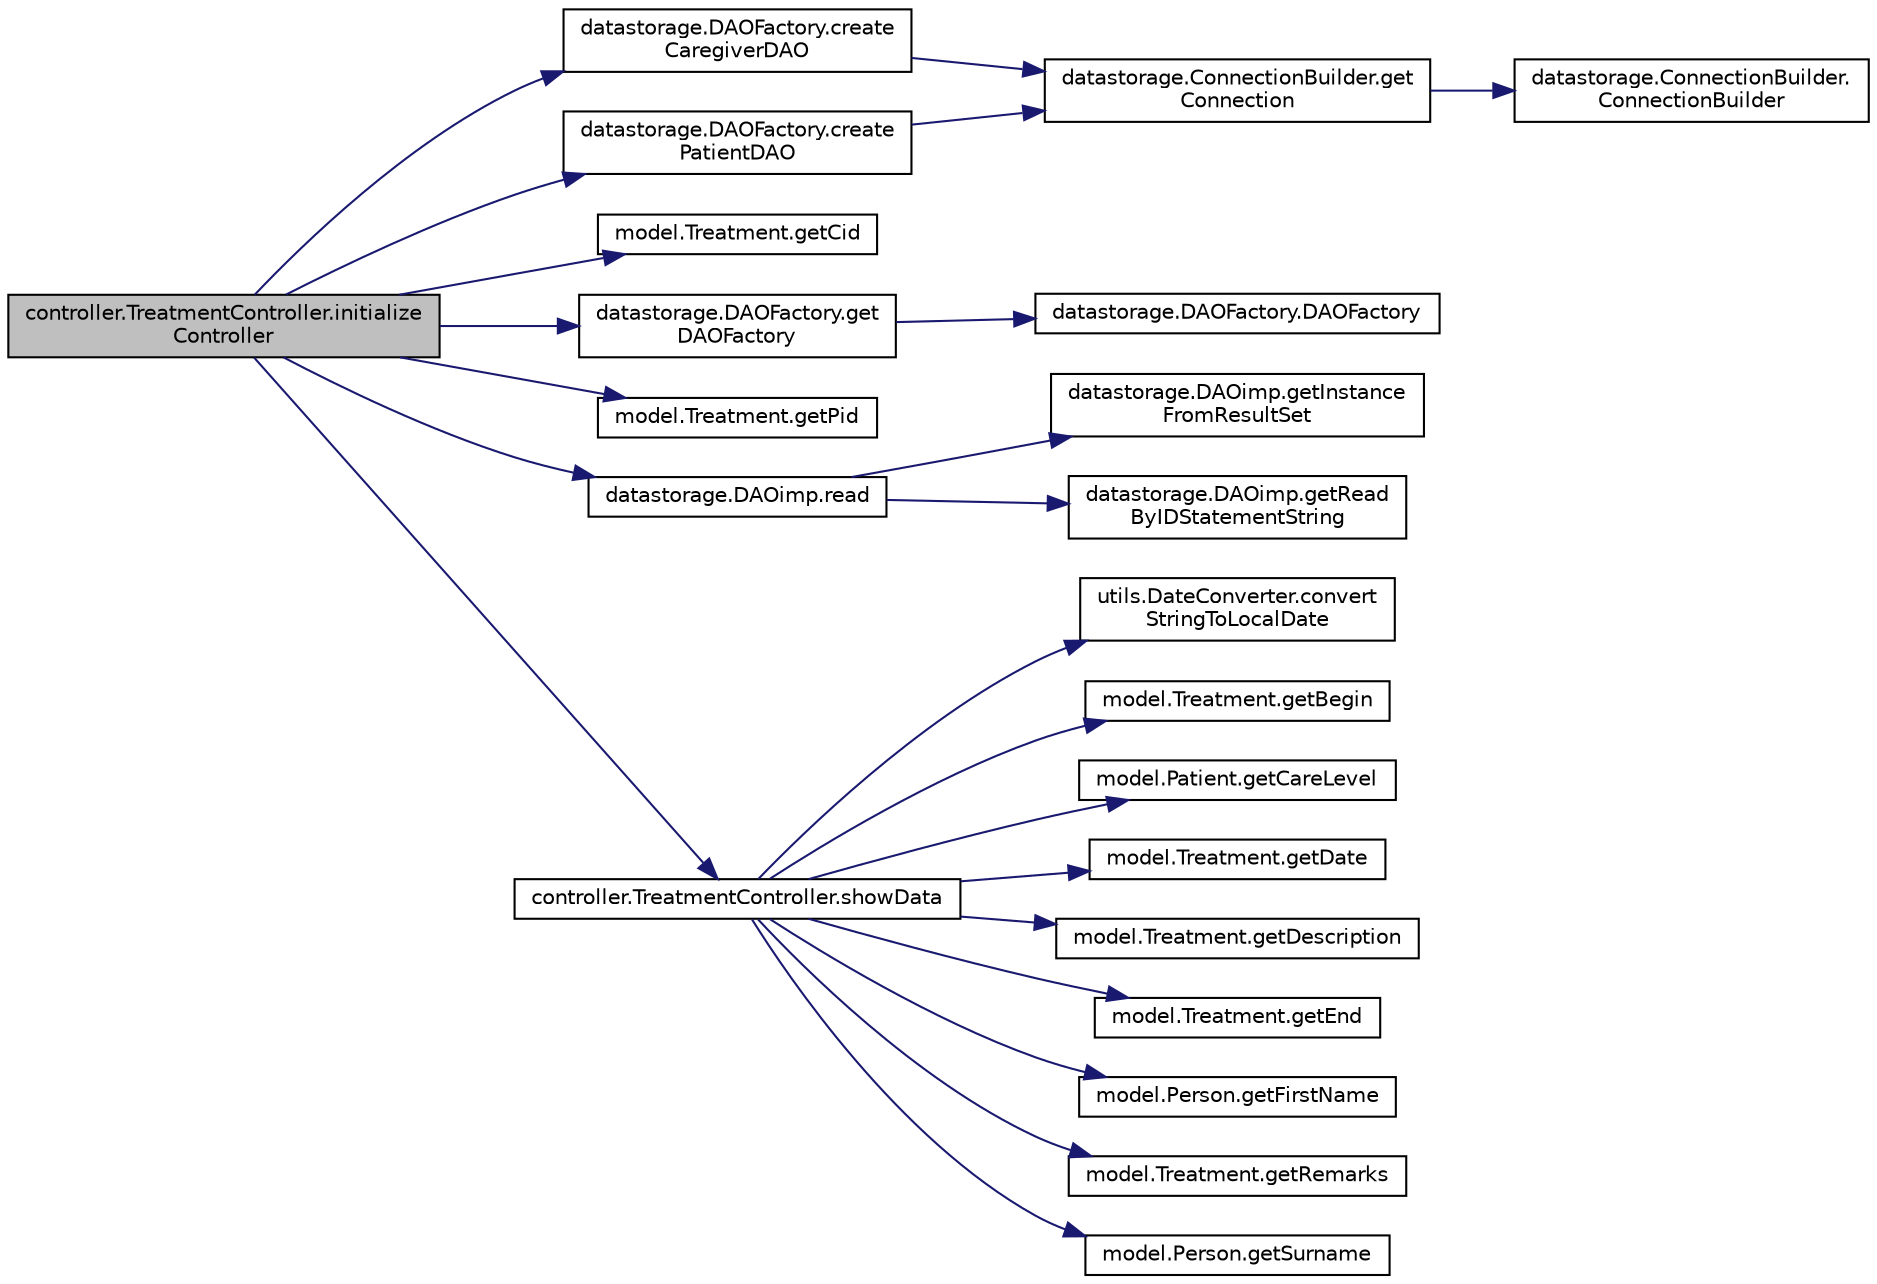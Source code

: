 digraph "controller.TreatmentController.initializeController"
{
 // LATEX_PDF_SIZE
  edge [fontname="Helvetica",fontsize="10",labelfontname="Helvetica",labelfontsize="10"];
  node [fontname="Helvetica",fontsize="10",shape=record];
  rankdir="LR";
  Node1 [label="controller.TreatmentController.initialize\lController",height=0.2,width=0.4,color="black", fillcolor="grey75", style="filled", fontcolor="black",tooltip=" "];
  Node1 -> Node2 [color="midnightblue",fontsize="10",style="solid",fontname="Helvetica"];
  Node2 [label="datastorage.DAOFactory.create\lCaregiverDAO",height=0.2,width=0.4,color="black", fillcolor="white", style="filled",URL="$classdatastorage_1_1_d_a_o_factory.html#a245dea0aa1e64652b90cd158b9c5c0d2",tooltip=" "];
  Node2 -> Node3 [color="midnightblue",fontsize="10",style="solid",fontname="Helvetica"];
  Node3 [label="datastorage.ConnectionBuilder.get\lConnection",height=0.2,width=0.4,color="black", fillcolor="white", style="filled",URL="$classdatastorage_1_1_connection_builder.html#a217c33442528663e5d3199ade7c19ed1",tooltip=" "];
  Node3 -> Node4 [color="midnightblue",fontsize="10",style="solid",fontname="Helvetica"];
  Node4 [label="datastorage.ConnectionBuilder.\lConnectionBuilder",height=0.2,width=0.4,color="black", fillcolor="white", style="filled",URL="$classdatastorage_1_1_connection_builder.html#a9af3a7f1e527e35fae23c4e06e6494e7",tooltip=" "];
  Node1 -> Node5 [color="midnightblue",fontsize="10",style="solid",fontname="Helvetica"];
  Node5 [label="datastorage.DAOFactory.create\lPatientDAO",height=0.2,width=0.4,color="black", fillcolor="white", style="filled",URL="$classdatastorage_1_1_d_a_o_factory.html#abfd67b61c9fd5dc63362422bc30ca5e3",tooltip=" "];
  Node5 -> Node3 [color="midnightblue",fontsize="10",style="solid",fontname="Helvetica"];
  Node1 -> Node6 [color="midnightblue",fontsize="10",style="solid",fontname="Helvetica"];
  Node6 [label="model.Treatment.getCid",height=0.2,width=0.4,color="black", fillcolor="white", style="filled",URL="$classmodel_1_1_treatment.html#a6cde93938d40a80388fc3f22e5dd2ddd",tooltip=" "];
  Node1 -> Node7 [color="midnightblue",fontsize="10",style="solid",fontname="Helvetica"];
  Node7 [label="datastorage.DAOFactory.get\lDAOFactory",height=0.2,width=0.4,color="black", fillcolor="white", style="filled",URL="$classdatastorage_1_1_d_a_o_factory.html#a489d0947d5e2601ff8617b5e45cbea12",tooltip=" "];
  Node7 -> Node8 [color="midnightblue",fontsize="10",style="solid",fontname="Helvetica"];
  Node8 [label="datastorage.DAOFactory.DAOFactory",height=0.2,width=0.4,color="black", fillcolor="white", style="filled",URL="$classdatastorage_1_1_d_a_o_factory.html#ad381ed774680f7634e4d4ef879b039ae",tooltip=" "];
  Node1 -> Node9 [color="midnightblue",fontsize="10",style="solid",fontname="Helvetica"];
  Node9 [label="model.Treatment.getPid",height=0.2,width=0.4,color="black", fillcolor="white", style="filled",URL="$classmodel_1_1_treatment.html#a18cf306e491c358d6f3a8672be58fa45",tooltip=" "];
  Node1 -> Node10 [color="midnightblue",fontsize="10",style="solid",fontname="Helvetica"];
  Node10 [label="datastorage.DAOimp.read",height=0.2,width=0.4,color="black", fillcolor="white", style="filled",URL="$classdatastorage_1_1_d_a_oimp.html#af215c392595bba224a1b9049f11d66d3",tooltip=" "];
  Node10 -> Node11 [color="midnightblue",fontsize="10",style="solid",fontname="Helvetica"];
  Node11 [label="datastorage.DAOimp.getInstance\lFromResultSet",height=0.2,width=0.4,color="black", fillcolor="white", style="filled",URL="$classdatastorage_1_1_d_a_oimp.html#ac174d76e4e51c426ab6557dec84c4962",tooltip=" "];
  Node10 -> Node12 [color="midnightblue",fontsize="10",style="solid",fontname="Helvetica"];
  Node12 [label="datastorage.DAOimp.getRead\lByIDStatementString",height=0.2,width=0.4,color="black", fillcolor="white", style="filled",URL="$classdatastorage_1_1_d_a_oimp.html#ac561cd7847aad0687ff655bddde862d1",tooltip=" "];
  Node1 -> Node13 [color="midnightblue",fontsize="10",style="solid",fontname="Helvetica"];
  Node13 [label="controller.TreatmentController.showData",height=0.2,width=0.4,color="black", fillcolor="white", style="filled",URL="$classcontroller_1_1_treatment_controller.html#a8c1d89f665772981480a87c475591426",tooltip=" "];
  Node13 -> Node14 [color="midnightblue",fontsize="10",style="solid",fontname="Helvetica"];
  Node14 [label="utils.DateConverter.convert\lStringToLocalDate",height=0.2,width=0.4,color="black", fillcolor="white", style="filled",URL="$classutils_1_1_date_converter.html#a1cf1a44e9c92819eea72a43f9551241f",tooltip=" "];
  Node13 -> Node15 [color="midnightblue",fontsize="10",style="solid",fontname="Helvetica"];
  Node15 [label="model.Treatment.getBegin",height=0.2,width=0.4,color="black", fillcolor="white", style="filled",URL="$classmodel_1_1_treatment.html#ab57cf69c426a78ee03f48703c812c730",tooltip=" "];
  Node13 -> Node16 [color="midnightblue",fontsize="10",style="solid",fontname="Helvetica"];
  Node16 [label="model.Patient.getCareLevel",height=0.2,width=0.4,color="black", fillcolor="white", style="filled",URL="$classmodel_1_1_patient.html#a491fd4aa85176fd2e580ba54ee313012",tooltip=" "];
  Node13 -> Node17 [color="midnightblue",fontsize="10",style="solid",fontname="Helvetica"];
  Node17 [label="model.Treatment.getDate",height=0.2,width=0.4,color="black", fillcolor="white", style="filled",URL="$classmodel_1_1_treatment.html#acb89a4cc6debb2c0fd1f497f3dd27834",tooltip=" "];
  Node13 -> Node18 [color="midnightblue",fontsize="10",style="solid",fontname="Helvetica"];
  Node18 [label="model.Treatment.getDescription",height=0.2,width=0.4,color="black", fillcolor="white", style="filled",URL="$classmodel_1_1_treatment.html#a68890c4871d37a733869051a30800d8c",tooltip=" "];
  Node13 -> Node19 [color="midnightblue",fontsize="10",style="solid",fontname="Helvetica"];
  Node19 [label="model.Treatment.getEnd",height=0.2,width=0.4,color="black", fillcolor="white", style="filled",URL="$classmodel_1_1_treatment.html#a818867c5bbe5e15ef69f17a28449403b",tooltip=" "];
  Node13 -> Node20 [color="midnightblue",fontsize="10",style="solid",fontname="Helvetica"];
  Node20 [label="model.Person.getFirstName",height=0.2,width=0.4,color="black", fillcolor="white", style="filled",URL="$classmodel_1_1_person.html#a7985b46a21b59b8019626198856f0271",tooltip=" "];
  Node13 -> Node21 [color="midnightblue",fontsize="10",style="solid",fontname="Helvetica"];
  Node21 [label="model.Treatment.getRemarks",height=0.2,width=0.4,color="black", fillcolor="white", style="filled",URL="$classmodel_1_1_treatment.html#acd028e914470a14adb23a2f4020a96b8",tooltip=" "];
  Node13 -> Node22 [color="midnightblue",fontsize="10",style="solid",fontname="Helvetica"];
  Node22 [label="model.Person.getSurname",height=0.2,width=0.4,color="black", fillcolor="white", style="filled",URL="$classmodel_1_1_person.html#a04cc23adea579ab41d7387f1d87633d4",tooltip=" "];
}
